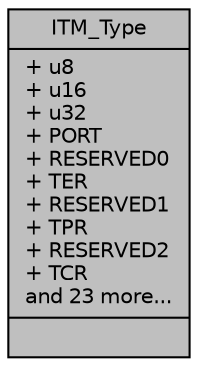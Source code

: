 digraph "ITM_Type"
{
  edge [fontname="Helvetica",fontsize="10",labelfontname="Helvetica",labelfontsize="10"];
  node [fontname="Helvetica",fontsize="10",shape=record];
  Node1 [label="{ITM_Type\n|+ u8\l+ u16\l+ u32\l+ PORT\l+ RESERVED0\l+ TER\l+ RESERVED1\l+ TPR\l+ RESERVED2\l+ TCR\land 23 more...\l|}",height=0.2,width=0.4,color="black", fillcolor="grey75", style="filled", fontcolor="black"];
}
